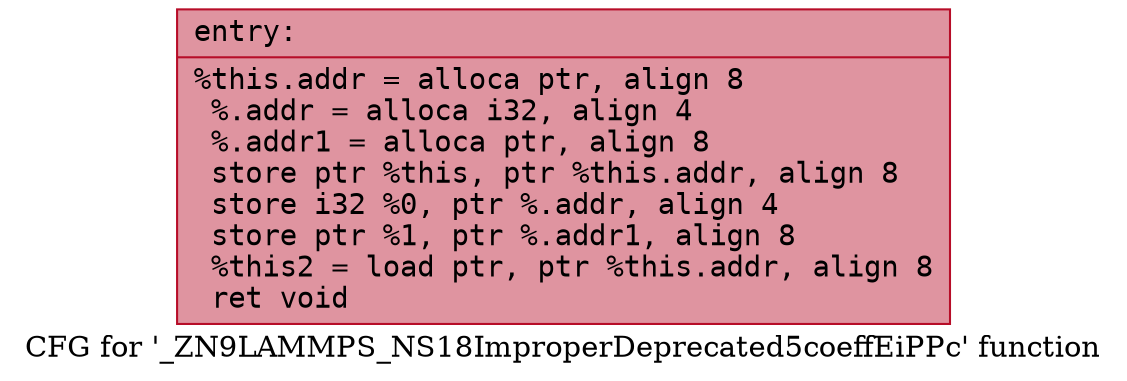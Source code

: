 digraph "CFG for '_ZN9LAMMPS_NS18ImproperDeprecated5coeffEiPPc' function" {
	label="CFG for '_ZN9LAMMPS_NS18ImproperDeprecated5coeffEiPPc' function";

	Node0x560d784b3930 [shape=record,color="#b70d28ff", style=filled, fillcolor="#b70d2870" fontname="Courier",label="{entry:\l|  %this.addr = alloca ptr, align 8\l  %.addr = alloca i32, align 4\l  %.addr1 = alloca ptr, align 8\l  store ptr %this, ptr %this.addr, align 8\l  store i32 %0, ptr %.addr, align 4\l  store ptr %1, ptr %.addr1, align 8\l  %this2 = load ptr, ptr %this.addr, align 8\l  ret void\l}"];
}
